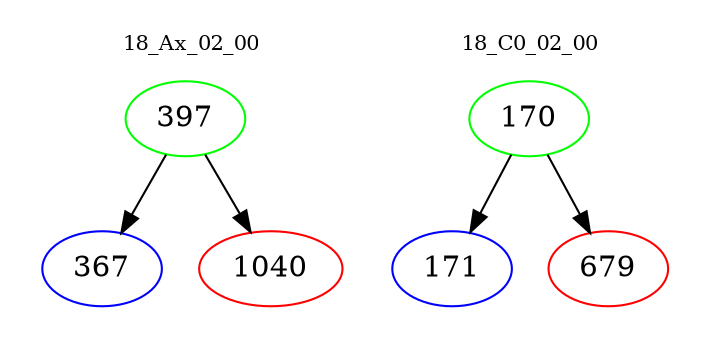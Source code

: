 digraph{
subgraph cluster_0 {
color = white
label = "18_Ax_02_00";
fontsize=10;
T0_397 [label="397", color="green"]
T0_397 -> T0_367 [color="black"]
T0_367 [label="367", color="blue"]
T0_397 -> T0_1040 [color="black"]
T0_1040 [label="1040", color="red"]
}
subgraph cluster_1 {
color = white
label = "18_C0_02_00";
fontsize=10;
T1_170 [label="170", color="green"]
T1_170 -> T1_171 [color="black"]
T1_171 [label="171", color="blue"]
T1_170 -> T1_679 [color="black"]
T1_679 [label="679", color="red"]
}
}
